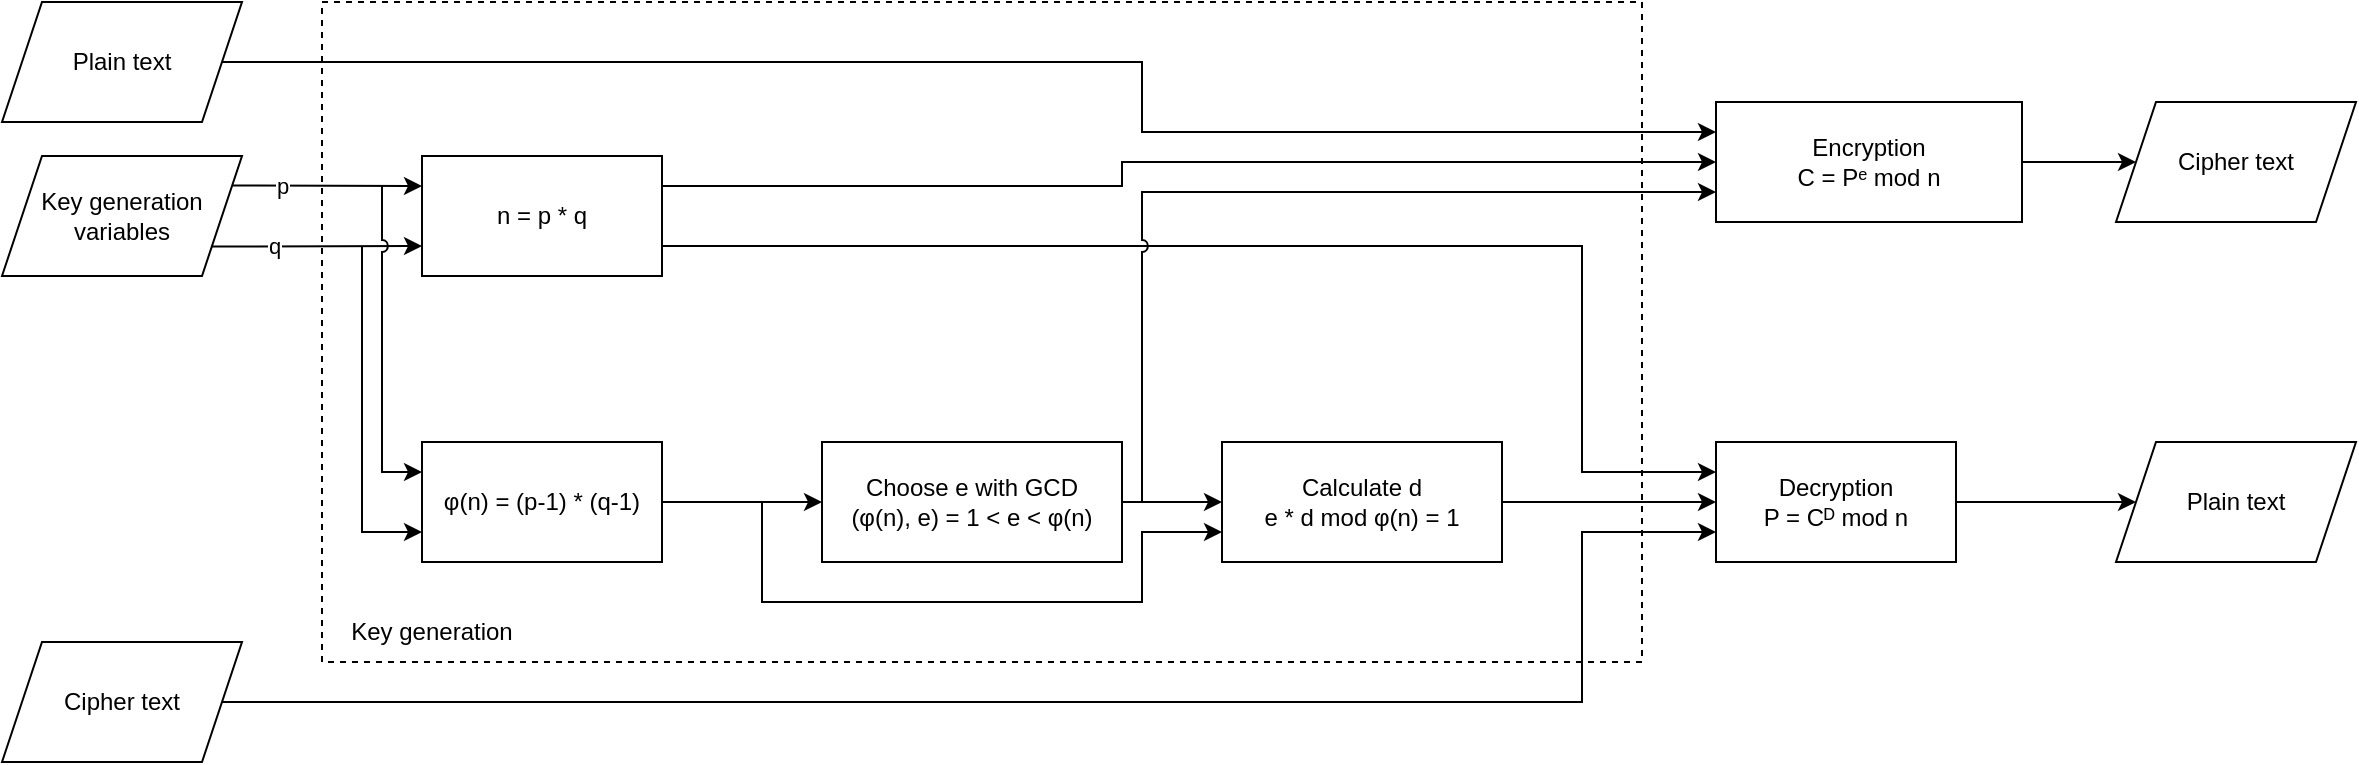 <mxfile version="23.0.2" type="device">
  <diagram id="C5RBs43oDa-KdzZeNtuy" name="Page-1">
    <mxGraphModel dx="2261" dy="759" grid="1" gridSize="10" guides="1" tooltips="1" connect="1" arrows="1" fold="1" page="1" pageScale="1" pageWidth="827" pageHeight="1169" math="0" shadow="0">
      <root>
        <mxCell id="WIyWlLk6GJQsqaUBKTNV-0" />
        <mxCell id="WIyWlLk6GJQsqaUBKTNV-1" parent="WIyWlLk6GJQsqaUBKTNV-0" />
        <mxCell id="RHyhjcAiuvz86e3YybD6-36" value="" style="whiteSpace=wrap;html=1;dashed=1;fillColor=none;" parent="WIyWlLk6GJQsqaUBKTNV-1" vertex="1">
          <mxGeometry x="10" y="20" width="660" height="330" as="geometry" />
        </mxCell>
        <mxCell id="RHyhjcAiuvz86e3YybD6-23" style="edgeStyle=orthogonalEdgeStyle;rounded=0;orthogonalLoop=1;jettySize=auto;html=1;exitX=1;exitY=0.25;exitDx=0;exitDy=0;entryX=0;entryY=0.5;entryDx=0;entryDy=0;" parent="WIyWlLk6GJQsqaUBKTNV-1" source="RHyhjcAiuvz86e3YybD6-0" target="RHyhjcAiuvz86e3YybD6-19" edge="1">
          <mxGeometry relative="1" as="geometry">
            <Array as="points">
              <mxPoint x="410" y="112" />
              <mxPoint x="410" y="100" />
            </Array>
          </mxGeometry>
        </mxCell>
        <mxCell id="RHyhjcAiuvz86e3YybD6-25" style="edgeStyle=orthogonalEdgeStyle;rounded=0;orthogonalLoop=1;jettySize=auto;html=1;exitX=1;exitY=0.75;exitDx=0;exitDy=0;entryX=0;entryY=0.25;entryDx=0;entryDy=0;" parent="WIyWlLk6GJQsqaUBKTNV-1" source="RHyhjcAiuvz86e3YybD6-0" target="RHyhjcAiuvz86e3YybD6-16" edge="1">
          <mxGeometry relative="1" as="geometry">
            <Array as="points">
              <mxPoint x="640" y="142" />
              <mxPoint x="640" y="255" />
            </Array>
          </mxGeometry>
        </mxCell>
        <mxCell id="RHyhjcAiuvz86e3YybD6-0" value="n = p * q" style="rounded=0;whiteSpace=wrap;html=1;" parent="WIyWlLk6GJQsqaUBKTNV-1" vertex="1">
          <mxGeometry x="60" y="97" width="120" height="60" as="geometry" />
        </mxCell>
        <mxCell id="RHyhjcAiuvz86e3YybD6-10" value="" style="edgeStyle=orthogonalEdgeStyle;rounded=0;orthogonalLoop=1;jettySize=auto;html=1;" parent="WIyWlLk6GJQsqaUBKTNV-1" source="RHyhjcAiuvz86e3YybD6-1" target="RHyhjcAiuvz86e3YybD6-9" edge="1">
          <mxGeometry relative="1" as="geometry" />
        </mxCell>
        <mxCell id="RHyhjcAiuvz86e3YybD6-1" value="φ(n) = (p-1) * (q-1)" style="rounded=0;whiteSpace=wrap;html=1;" parent="WIyWlLk6GJQsqaUBKTNV-1" vertex="1">
          <mxGeometry x="60" y="240" width="120" height="60" as="geometry" />
        </mxCell>
        <mxCell id="RHyhjcAiuvz86e3YybD6-2" value="" style="endArrow=classic;html=1;rounded=0;entryX=0;entryY=0.25;entryDx=0;entryDy=0;exitX=0.955;exitY=0.245;exitDx=0;exitDy=0;exitPerimeter=0;" parent="WIyWlLk6GJQsqaUBKTNV-1" source="RHyhjcAiuvz86e3YybD6-31" target="RHyhjcAiuvz86e3YybD6-0" edge="1">
          <mxGeometry width="50" height="50" relative="1" as="geometry">
            <mxPoint x="-34" y="111" as="sourcePoint" />
            <mxPoint x="380" y="190" as="targetPoint" />
          </mxGeometry>
        </mxCell>
        <mxCell id="RHyhjcAiuvz86e3YybD6-6" value="p" style="edgeLabel;html=1;align=center;verticalAlign=middle;resizable=0;points=[];" parent="RHyhjcAiuvz86e3YybD6-2" vertex="1" connectable="0">
          <mxGeometry x="-0.382" relative="1" as="geometry">
            <mxPoint x="-4" as="offset" />
          </mxGeometry>
        </mxCell>
        <mxCell id="RHyhjcAiuvz86e3YybD6-3" value="" style="endArrow=classic;html=1;rounded=0;entryX=0;entryY=0.75;entryDx=0;entryDy=0;exitX=0.872;exitY=0.754;exitDx=0;exitDy=0;exitPerimeter=0;" parent="WIyWlLk6GJQsqaUBKTNV-1" source="RHyhjcAiuvz86e3YybD6-31" target="RHyhjcAiuvz86e3YybD6-0" edge="1">
          <mxGeometry width="50" height="50" relative="1" as="geometry">
            <mxPoint x="-40" y="142" as="sourcePoint" />
            <mxPoint x="60" y="140" as="targetPoint" />
          </mxGeometry>
        </mxCell>
        <mxCell id="RHyhjcAiuvz86e3YybD6-7" value="q" style="edgeLabel;html=1;align=center;verticalAlign=middle;resizable=0;points=[];" parent="RHyhjcAiuvz86e3YybD6-3" vertex="1" connectable="0">
          <mxGeometry x="-0.402" relative="1" as="geometry">
            <mxPoint as="offset" />
          </mxGeometry>
        </mxCell>
        <mxCell id="RHyhjcAiuvz86e3YybD6-12" value="" style="edgeStyle=orthogonalEdgeStyle;rounded=0;orthogonalLoop=1;jettySize=auto;html=1;" parent="WIyWlLk6GJQsqaUBKTNV-1" source="RHyhjcAiuvz86e3YybD6-9" target="RHyhjcAiuvz86e3YybD6-11" edge="1">
          <mxGeometry relative="1" as="geometry" />
        </mxCell>
        <mxCell id="RHyhjcAiuvz86e3YybD6-9" value="Choose e with GCD&lt;br&gt;(φ(n), e) = 1 &amp;lt; e &amp;lt; φ(n)" style="whiteSpace=wrap;html=1;rounded=0;" parent="WIyWlLk6GJQsqaUBKTNV-1" vertex="1">
          <mxGeometry x="260" y="240" width="150" height="60" as="geometry" />
        </mxCell>
        <mxCell id="RHyhjcAiuvz86e3YybD6-28" style="edgeStyle=orthogonalEdgeStyle;rounded=0;orthogonalLoop=1;jettySize=auto;html=1;exitX=1;exitY=0.5;exitDx=0;exitDy=0;entryX=0;entryY=0.5;entryDx=0;entryDy=0;" parent="WIyWlLk6GJQsqaUBKTNV-1" source="RHyhjcAiuvz86e3YybD6-11" target="RHyhjcAiuvz86e3YybD6-16" edge="1">
          <mxGeometry relative="1" as="geometry" />
        </mxCell>
        <mxCell id="RHyhjcAiuvz86e3YybD6-11" value="Calculate d&lt;br&gt;e * d mod φ(n) = 1" style="whiteSpace=wrap;html=1;rounded=0;" parent="WIyWlLk6GJQsqaUBKTNV-1" vertex="1">
          <mxGeometry x="460" y="240" width="140" height="60" as="geometry" />
        </mxCell>
        <mxCell id="RHyhjcAiuvz86e3YybD6-13" value="" style="endArrow=classic;html=1;rounded=0;entryX=0;entryY=0.25;entryDx=0;entryDy=0;jumpStyle=arc;" parent="WIyWlLk6GJQsqaUBKTNV-1" target="RHyhjcAiuvz86e3YybD6-1" edge="1">
          <mxGeometry width="50" height="50" relative="1" as="geometry">
            <mxPoint x="40" y="112" as="sourcePoint" />
            <mxPoint x="380" y="190" as="targetPoint" />
            <Array as="points">
              <mxPoint x="40" y="255" />
            </Array>
          </mxGeometry>
        </mxCell>
        <mxCell id="RHyhjcAiuvz86e3YybD6-14" value="" style="endArrow=classic;html=1;rounded=0;entryX=0;entryY=0.75;entryDx=0;entryDy=0;" parent="WIyWlLk6GJQsqaUBKTNV-1" target="RHyhjcAiuvz86e3YybD6-1" edge="1">
          <mxGeometry width="50" height="50" relative="1" as="geometry">
            <mxPoint x="30" y="142" as="sourcePoint" />
            <mxPoint x="380" y="190" as="targetPoint" />
            <Array as="points">
              <mxPoint x="30" y="285" />
            </Array>
          </mxGeometry>
        </mxCell>
        <mxCell id="RHyhjcAiuvz86e3YybD6-15" value="" style="endArrow=classic;html=1;rounded=0;entryX=0;entryY=0.75;entryDx=0;entryDy=0;" parent="WIyWlLk6GJQsqaUBKTNV-1" target="RHyhjcAiuvz86e3YybD6-11" edge="1">
          <mxGeometry width="50" height="50" relative="1" as="geometry">
            <mxPoint x="230" y="270" as="sourcePoint" />
            <mxPoint x="340" y="180" as="targetPoint" />
            <Array as="points">
              <mxPoint x="230" y="320" />
              <mxPoint x="420" y="320" />
              <mxPoint x="420" y="285" />
            </Array>
          </mxGeometry>
        </mxCell>
        <mxCell id="RHyhjcAiuvz86e3YybD6-18" value="" style="edgeStyle=orthogonalEdgeStyle;rounded=0;orthogonalLoop=1;jettySize=auto;html=1;" parent="WIyWlLk6GJQsqaUBKTNV-1" source="RHyhjcAiuvz86e3YybD6-16" target="RHyhjcAiuvz86e3YybD6-17" edge="1">
          <mxGeometry relative="1" as="geometry" />
        </mxCell>
        <mxCell id="RHyhjcAiuvz86e3YybD6-16" value="Decryption&lt;br&gt;P = Cᴰ mod n" style="rounded=0;whiteSpace=wrap;html=1;" parent="WIyWlLk6GJQsqaUBKTNV-1" vertex="1">
          <mxGeometry x="707" y="240" width="120" height="60" as="geometry" />
        </mxCell>
        <mxCell id="RHyhjcAiuvz86e3YybD6-17" value="Plain text" style="shape=parallelogram;perimeter=parallelogramPerimeter;whiteSpace=wrap;html=1;fixedSize=1;rounded=0;" parent="WIyWlLk6GJQsqaUBKTNV-1" vertex="1">
          <mxGeometry x="907" y="240" width="120" height="60" as="geometry" />
        </mxCell>
        <mxCell id="RHyhjcAiuvz86e3YybD6-30" style="edgeStyle=orthogonalEdgeStyle;rounded=0;orthogonalLoop=1;jettySize=auto;html=1;exitX=1;exitY=0.5;exitDx=0;exitDy=0;entryX=0;entryY=0.5;entryDx=0;entryDy=0;" parent="WIyWlLk6GJQsqaUBKTNV-1" source="RHyhjcAiuvz86e3YybD6-19" target="RHyhjcAiuvz86e3YybD6-29" edge="1">
          <mxGeometry relative="1" as="geometry" />
        </mxCell>
        <mxCell id="RHyhjcAiuvz86e3YybD6-19" value="Encryption&lt;br&gt;C = Pᵉ&amp;nbsp;mod n" style="rounded=0;whiteSpace=wrap;html=1;" parent="WIyWlLk6GJQsqaUBKTNV-1" vertex="1">
          <mxGeometry x="707" y="70" width="153" height="60" as="geometry" />
        </mxCell>
        <mxCell id="RHyhjcAiuvz86e3YybD6-20" value="" style="endArrow=classic;html=1;rounded=0;entryX=0;entryY=0.75;entryDx=0;entryDy=0;jumpStyle=arc;" parent="WIyWlLk6GJQsqaUBKTNV-1" target="RHyhjcAiuvz86e3YybD6-19" edge="1">
          <mxGeometry width="50" height="50" relative="1" as="geometry">
            <mxPoint x="420" y="270" as="sourcePoint" />
            <mxPoint x="580" y="110" as="targetPoint" />
            <Array as="points">
              <mxPoint x="420" y="190" />
              <mxPoint x="420" y="115" />
            </Array>
          </mxGeometry>
        </mxCell>
        <mxCell id="RHyhjcAiuvz86e3YybD6-22" style="edgeStyle=orthogonalEdgeStyle;rounded=0;orthogonalLoop=1;jettySize=auto;html=1;exitX=1;exitY=0.5;exitDx=0;exitDy=0;entryX=0;entryY=0.25;entryDx=0;entryDy=0;" parent="WIyWlLk6GJQsqaUBKTNV-1" source="RHyhjcAiuvz86e3YybD6-21" target="RHyhjcAiuvz86e3YybD6-19" edge="1">
          <mxGeometry relative="1" as="geometry">
            <Array as="points">
              <mxPoint x="420" y="50" />
              <mxPoint x="420" y="85" />
            </Array>
          </mxGeometry>
        </mxCell>
        <mxCell id="RHyhjcAiuvz86e3YybD6-21" value="Plain text" style="shape=parallelogram;perimeter=parallelogramPerimeter;whiteSpace=wrap;html=1;fixedSize=1;" parent="WIyWlLk6GJQsqaUBKTNV-1" vertex="1">
          <mxGeometry x="-150" y="20" width="120" height="60" as="geometry" />
        </mxCell>
        <mxCell id="RHyhjcAiuvz86e3YybD6-27" style="edgeStyle=orthogonalEdgeStyle;rounded=0;orthogonalLoop=1;jettySize=auto;html=1;exitX=1;exitY=0.5;exitDx=0;exitDy=0;entryX=0;entryY=0.75;entryDx=0;entryDy=0;" parent="WIyWlLk6GJQsqaUBKTNV-1" source="RHyhjcAiuvz86e3YybD6-26" target="RHyhjcAiuvz86e3YybD6-16" edge="1">
          <mxGeometry relative="1" as="geometry">
            <Array as="points">
              <mxPoint x="640" y="370" />
              <mxPoint x="640" y="285" />
            </Array>
          </mxGeometry>
        </mxCell>
        <mxCell id="RHyhjcAiuvz86e3YybD6-26" value="Cipher text" style="shape=parallelogram;perimeter=parallelogramPerimeter;whiteSpace=wrap;html=1;fixedSize=1;" parent="WIyWlLk6GJQsqaUBKTNV-1" vertex="1">
          <mxGeometry x="-150" y="340" width="120" height="60" as="geometry" />
        </mxCell>
        <mxCell id="RHyhjcAiuvz86e3YybD6-29" value="Cipher text" style="shape=parallelogram;perimeter=parallelogramPerimeter;whiteSpace=wrap;html=1;fixedSize=1;" parent="WIyWlLk6GJQsqaUBKTNV-1" vertex="1">
          <mxGeometry x="907" y="70" width="120" height="60" as="geometry" />
        </mxCell>
        <mxCell id="RHyhjcAiuvz86e3YybD6-31" value="Key generation variables" style="shape=parallelogram;perimeter=parallelogramPerimeter;whiteSpace=wrap;html=1;fixedSize=1;" parent="WIyWlLk6GJQsqaUBKTNV-1" vertex="1">
          <mxGeometry x="-150" y="97" width="120" height="60" as="geometry" />
        </mxCell>
        <mxCell id="RHyhjcAiuvz86e3YybD6-37" value="Key generation" style="text;html=1;strokeColor=none;fillColor=none;align=center;verticalAlign=middle;whiteSpace=wrap;rounded=0;" parent="WIyWlLk6GJQsqaUBKTNV-1" vertex="1">
          <mxGeometry x="10" y="320" width="110" height="30" as="geometry" />
        </mxCell>
      </root>
    </mxGraphModel>
  </diagram>
</mxfile>
